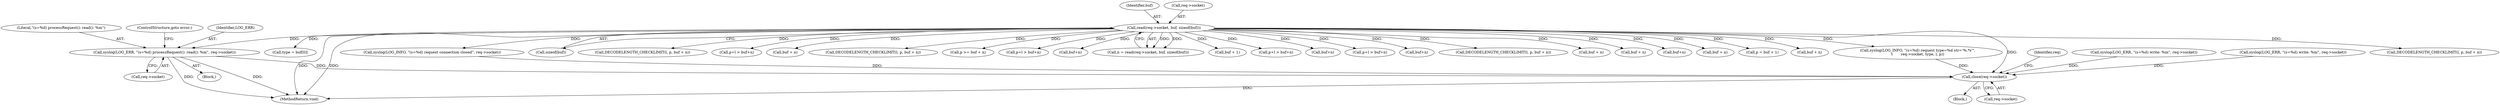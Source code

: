 digraph "0_miniupnp_140ee8d2204b383279f854802b27bdb41c1d5d1a@API" {
"1000171" [label="(Call,syslog(LOG_ERR, \"(s=%d) processRequest(): read(): %m\", req->socket))"];
"1000146" [label="(Call,read(req->socket, buf, sizeof(buf)))"];
"1001044" [label="(Call,close(req->socket))"];
"1000173" [label="(Literal,\"(s=%d) processRequest(): read(): %m\")"];
"1000204" [label="(Call,DECODELENGTH_CHECKLIMIT(l, p, buf + n))"];
"1000116" [label="(Block,)"];
"1000177" [label="(ControlStructure,goto error;)"];
"1001044" [label="(Call,close(req->socket))"];
"1000194" [label="(Call,type = buf[0])"];
"1000151" [label="(Call,sizeof(buf))"];
"1000709" [label="(Call,DECODELENGTH_CHECKLIMIT(l, p, buf + n))"];
"1000150" [label="(Identifier,buf)"];
"1000850" [label="(Call,p+l > buf+n)"];
"1000712" [label="(Call,buf + n)"];
"1000174" [label="(Call,req->socket)"];
"1000776" [label="(Call,DECODELENGTH_CHECKLIMIT(l, p, buf + n))"];
"1000699" [label="(Call,p >= buf + n)"];
"1000211" [label="(Call,p+l > buf+n)"];
"1000171" [label="(Call,syslog(LOG_ERR, \"(s=%d) processRequest(): read(): %m\", req->socket))"];
"1000854" [label="(Call,buf+n)"];
"1000157" [label="(Block,)"];
"1000183" [label="(Call,syslog(LOG_INFO, \"(s=%d) request connection closed\", req->socket))"];
"1001055" [label="(MethodReturn,void)"];
"1000144" [label="(Call,n = read(req->socket, buf, sizeof(buf)))"];
"1000201" [label="(Call,buf + 1)"];
"1000236" [label="(Call,syslog(LOG_INFO, \"(s=%d) request type=%d str='%.*s'\",\n\t       req->socket, type, l, p))"];
"1000783" [label="(Call,p+l > buf+n)"];
"1000787" [label="(Call,buf+n)"];
"1000146" [label="(Call,read(req->socket, buf, sizeof(buf)))"];
"1000716" [label="(Call,p+l > buf+n)"];
"1001050" [label="(Identifier,req)"];
"1001011" [label="(Call,syslog(LOG_ERR, \"(s=%d) write: %m\", req->socket))"];
"1000215" [label="(Call,buf+n)"];
"1000843" [label="(Call,DECODELENGTH_CHECKLIMIT(l, p, buf + n))"];
"1000846" [label="(Call,buf + n)"];
"1001045" [label="(Call,req->socket)"];
"1000701" [label="(Call,buf + n)"];
"1000720" [label="(Call,buf+n)"];
"1000172" [label="(Identifier,LOG_ERR)"];
"1000779" [label="(Call,buf + n)"];
"1000147" [label="(Call,req->socket)"];
"1000628" [label="(Call,syslog(LOG_ERR, \"(s=%d) write: %m\", req->socket))"];
"1000199" [label="(Call,p = buf + 1)"];
"1000207" [label="(Call,buf + n)"];
"1000171" -> "1000157"  [label="AST: "];
"1000171" -> "1000174"  [label="CFG: "];
"1000172" -> "1000171"  [label="AST: "];
"1000173" -> "1000171"  [label="AST: "];
"1000174" -> "1000171"  [label="AST: "];
"1000177" -> "1000171"  [label="CFG: "];
"1000171" -> "1001055"  [label="DDG: "];
"1000171" -> "1001055"  [label="DDG: "];
"1000146" -> "1000171"  [label="DDG: "];
"1000171" -> "1001044"  [label="DDG: "];
"1000146" -> "1000144"  [label="AST: "];
"1000146" -> "1000151"  [label="CFG: "];
"1000147" -> "1000146"  [label="AST: "];
"1000150" -> "1000146"  [label="AST: "];
"1000151" -> "1000146"  [label="AST: "];
"1000144" -> "1000146"  [label="CFG: "];
"1000146" -> "1001055"  [label="DDG: "];
"1000146" -> "1001055"  [label="DDG: "];
"1000146" -> "1000144"  [label="DDG: "];
"1000146" -> "1000144"  [label="DDG: "];
"1000146" -> "1000183"  [label="DDG: "];
"1000146" -> "1000194"  [label="DDG: "];
"1000146" -> "1000199"  [label="DDG: "];
"1000146" -> "1000201"  [label="DDG: "];
"1000146" -> "1000204"  [label="DDG: "];
"1000146" -> "1000207"  [label="DDG: "];
"1000146" -> "1000211"  [label="DDG: "];
"1000146" -> "1000215"  [label="DDG: "];
"1000146" -> "1000236"  [label="DDG: "];
"1000146" -> "1000699"  [label="DDG: "];
"1000146" -> "1000701"  [label="DDG: "];
"1000146" -> "1000709"  [label="DDG: "];
"1000146" -> "1000712"  [label="DDG: "];
"1000146" -> "1000716"  [label="DDG: "];
"1000146" -> "1000720"  [label="DDG: "];
"1000146" -> "1000776"  [label="DDG: "];
"1000146" -> "1000779"  [label="DDG: "];
"1000146" -> "1000783"  [label="DDG: "];
"1000146" -> "1000787"  [label="DDG: "];
"1000146" -> "1000843"  [label="DDG: "];
"1000146" -> "1000846"  [label="DDG: "];
"1000146" -> "1000850"  [label="DDG: "];
"1000146" -> "1000854"  [label="DDG: "];
"1000146" -> "1001044"  [label="DDG: "];
"1001044" -> "1000116"  [label="AST: "];
"1001044" -> "1001045"  [label="CFG: "];
"1001045" -> "1001044"  [label="AST: "];
"1001050" -> "1001044"  [label="CFG: "];
"1001044" -> "1001055"  [label="DDG: "];
"1000183" -> "1001044"  [label="DDG: "];
"1000236" -> "1001044"  [label="DDG: "];
"1000628" -> "1001044"  [label="DDG: "];
"1001011" -> "1001044"  [label="DDG: "];
}
